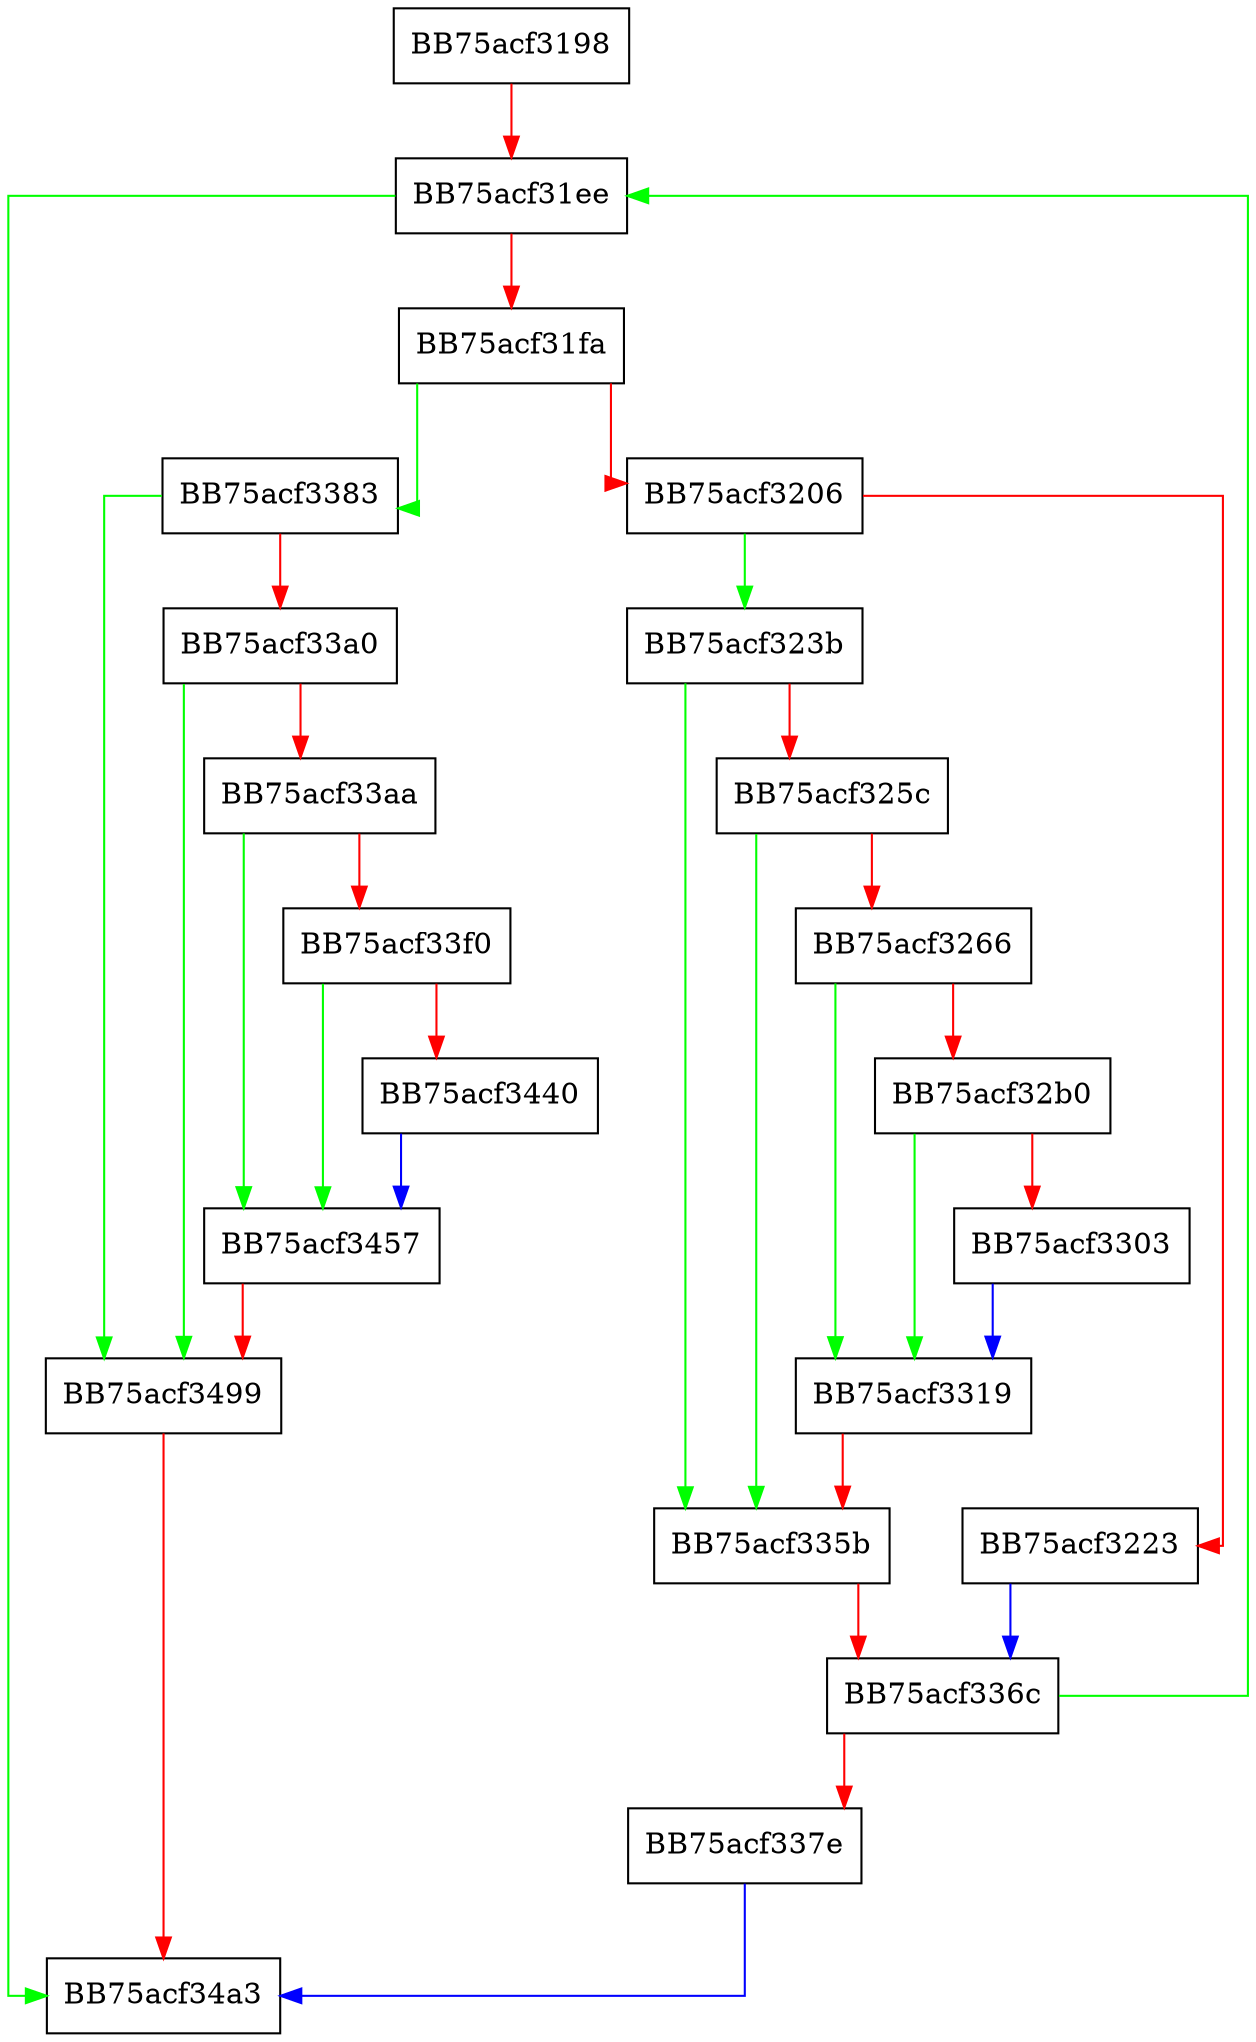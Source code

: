 digraph count_pmi_v2_records {
  node [shape="box"];
  graph [splines=ortho];
  BB75acf3198 -> BB75acf31ee [color="red"];
  BB75acf31ee -> BB75acf34a3 [color="green"];
  BB75acf31ee -> BB75acf31fa [color="red"];
  BB75acf31fa -> BB75acf3383 [color="green"];
  BB75acf31fa -> BB75acf3206 [color="red"];
  BB75acf3206 -> BB75acf323b [color="green"];
  BB75acf3206 -> BB75acf3223 [color="red"];
  BB75acf3223 -> BB75acf336c [color="blue"];
  BB75acf323b -> BB75acf335b [color="green"];
  BB75acf323b -> BB75acf325c [color="red"];
  BB75acf325c -> BB75acf335b [color="green"];
  BB75acf325c -> BB75acf3266 [color="red"];
  BB75acf3266 -> BB75acf3319 [color="green"];
  BB75acf3266 -> BB75acf32b0 [color="red"];
  BB75acf32b0 -> BB75acf3319 [color="green"];
  BB75acf32b0 -> BB75acf3303 [color="red"];
  BB75acf3303 -> BB75acf3319 [color="blue"];
  BB75acf3319 -> BB75acf335b [color="red"];
  BB75acf335b -> BB75acf336c [color="red"];
  BB75acf336c -> BB75acf31ee [color="green"];
  BB75acf336c -> BB75acf337e [color="red"];
  BB75acf337e -> BB75acf34a3 [color="blue"];
  BB75acf3383 -> BB75acf3499 [color="green"];
  BB75acf3383 -> BB75acf33a0 [color="red"];
  BB75acf33a0 -> BB75acf3499 [color="green"];
  BB75acf33a0 -> BB75acf33aa [color="red"];
  BB75acf33aa -> BB75acf3457 [color="green"];
  BB75acf33aa -> BB75acf33f0 [color="red"];
  BB75acf33f0 -> BB75acf3457 [color="green"];
  BB75acf33f0 -> BB75acf3440 [color="red"];
  BB75acf3440 -> BB75acf3457 [color="blue"];
  BB75acf3457 -> BB75acf3499 [color="red"];
  BB75acf3499 -> BB75acf34a3 [color="red"];
}